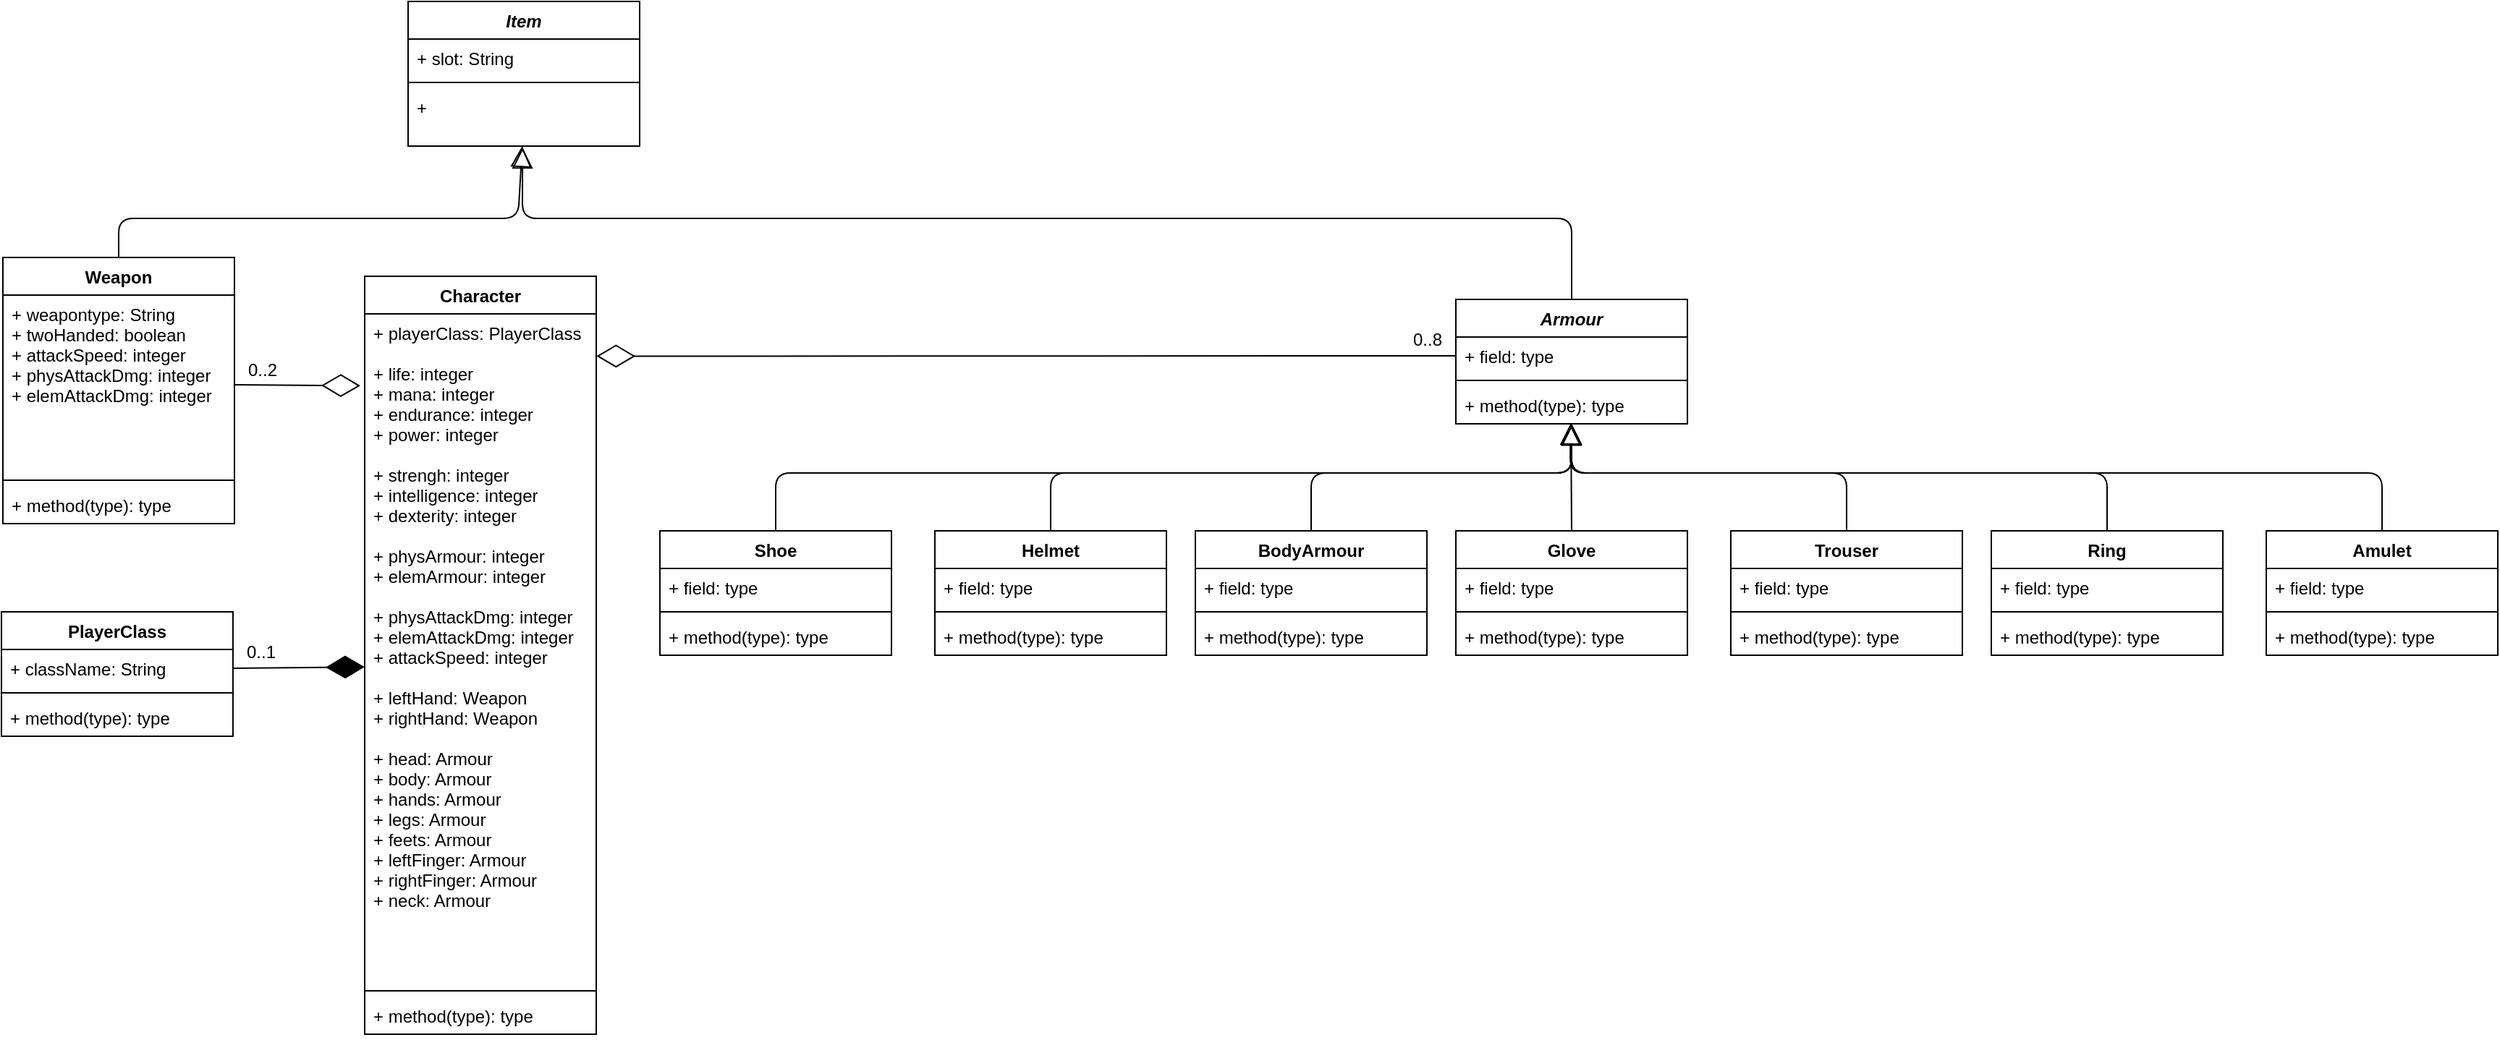 <mxfile version="14.2.7" type="device"><diagram id="z42yw22yz84whNjgM6HL" name="Page-1"><mxGraphModel dx="1185" dy="635" grid="1" gridSize="10" guides="1" tooltips="1" connect="1" arrows="1" fold="1" page="1" pageScale="1" pageWidth="827" pageHeight="1169" math="0" shadow="0"><root><mxCell id="0"/><mxCell id="1" parent="0"/><mxCell id="AYrYqdAPjFX4JY3LDJkN-81" value="Character" style="swimlane;fontStyle=1;align=center;verticalAlign=top;childLayout=stackLayout;horizontal=1;startSize=26;horizontalStack=0;resizeParent=1;resizeParentMax=0;resizeLast=0;collapsible=1;marginBottom=0;" vertex="1" parent="1"><mxGeometry x="300" y="320" width="160" height="524" as="geometry"/></mxCell><mxCell id="AYrYqdAPjFX4JY3LDJkN-82" value="+ playerClass: PlayerClass&#10;&#10;+ life: integer&#10;+ mana: integer&#10;+ endurance: integer&#10;+ power: integer&#10;&#10;+ strengh: integer&#10;+ intelligence: integer&#10;+ dexterity: integer&#10;&#10;+ physArmour: integer&#10;+ elemArmour: integer&#10;&#10;+ physAttackDmg: integer&#10;+ elemAttackDmg: integer&#10;+ attackSpeed: integer&#10;&#10;+ leftHand: Weapon&#10;+ rightHand: Weapon&#10;&#10;+ head: Armour&#10;+ body: Armour&#10;+ hands: Armour&#10;+ legs: Armour&#10;+ feets: Armour&#10;+ leftFinger: Armour&#10;+ rightFinger: Armour&#10;+ neck: Armour" style="text;strokeColor=none;fillColor=none;align=left;verticalAlign=top;spacingLeft=4;spacingRight=4;overflow=hidden;rotatable=0;points=[[0,0.5],[1,0.5]];portConstraint=eastwest;" vertex="1" parent="AYrYqdAPjFX4JY3LDJkN-81"><mxGeometry y="26" width="160" height="464" as="geometry"/></mxCell><mxCell id="AYrYqdAPjFX4JY3LDJkN-83" value="" style="line;strokeWidth=1;fillColor=none;align=left;verticalAlign=middle;spacingTop=-1;spacingLeft=3;spacingRight=3;rotatable=0;labelPosition=right;points=[];portConstraint=eastwest;" vertex="1" parent="AYrYqdAPjFX4JY3LDJkN-81"><mxGeometry y="490" width="160" height="8" as="geometry"/></mxCell><mxCell id="AYrYqdAPjFX4JY3LDJkN-84" value="+ method(type): type" style="text;strokeColor=none;fillColor=none;align=left;verticalAlign=top;spacingLeft=4;spacingRight=4;overflow=hidden;rotatable=0;points=[[0,0.5],[1,0.5]];portConstraint=eastwest;" vertex="1" parent="AYrYqdAPjFX4JY3LDJkN-81"><mxGeometry y="498" width="160" height="26" as="geometry"/></mxCell><mxCell id="AYrYqdAPjFX4JY3LDJkN-80" value="" style="endArrow=block;endFill=0;endSize=12;html=1;entryX=0.497;entryY=1.001;entryDx=0;entryDy=0;entryPerimeter=0;exitX=0.5;exitY=0;exitDx=0;exitDy=0;" edge="1" parent="1" source="AYrYqdAPjFX4JY3LDJkN-66" target="AYrYqdAPjFX4JY3LDJkN-20"><mxGeometry width="160" relative="1" as="geometry"><mxPoint x="1224" y="422" as="sourcePoint"/><mxPoint x="1184" y="436" as="targetPoint"/><Array as="points"><mxPoint x="1694" y="456"/><mxPoint x="1134" y="456"/></Array></mxGeometry></mxCell><mxCell id="AYrYqdAPjFX4JY3LDJkN-6" value="Item" style="swimlane;fontStyle=3;align=center;verticalAlign=top;childLayout=stackLayout;horizontal=1;startSize=26;horizontalStack=0;resizeParent=1;resizeParentMax=0;resizeLast=0;collapsible=1;marginBottom=0;" vertex="1" parent="1"><mxGeometry x="330" y="130" width="160" height="100" as="geometry"><mxRectangle x="330" y="140" width="60" height="26" as="alternateBounds"/></mxGeometry></mxCell><mxCell id="AYrYqdAPjFX4JY3LDJkN-7" value="+ slot: String" style="text;strokeColor=none;fillColor=none;align=left;verticalAlign=top;spacingLeft=4;spacingRight=4;overflow=hidden;rotatable=0;points=[[0,0.5],[1,0.5]];portConstraint=eastwest;" vertex="1" parent="AYrYqdAPjFX4JY3LDJkN-6"><mxGeometry y="26" width="160" height="26" as="geometry"/></mxCell><mxCell id="AYrYqdAPjFX4JY3LDJkN-8" value="" style="line;strokeWidth=1;fillColor=none;align=left;verticalAlign=middle;spacingTop=-1;spacingLeft=3;spacingRight=3;rotatable=0;labelPosition=right;points=[];portConstraint=eastwest;" vertex="1" parent="AYrYqdAPjFX4JY3LDJkN-6"><mxGeometry y="52" width="160" height="8" as="geometry"/></mxCell><mxCell id="AYrYqdAPjFX4JY3LDJkN-9" value="+" style="text;strokeColor=none;fillColor=none;align=left;verticalAlign=top;spacingLeft=4;spacingRight=4;overflow=hidden;rotatable=0;points=[[0,0.5],[1,0.5]];portConstraint=eastwest;" vertex="1" parent="AYrYqdAPjFX4JY3LDJkN-6"><mxGeometry y="60" width="160" height="40" as="geometry"/></mxCell><mxCell id="AYrYqdAPjFX4JY3LDJkN-13" value="Weapon" style="swimlane;fontStyle=1;align=center;verticalAlign=top;childLayout=stackLayout;horizontal=1;startSize=26;horizontalStack=0;resizeParent=1;resizeParentMax=0;resizeLast=0;collapsible=1;marginBottom=0;" vertex="1" parent="1"><mxGeometry x="50" y="307" width="160" height="184" as="geometry"/></mxCell><mxCell id="AYrYqdAPjFX4JY3LDJkN-14" value="+ weapontype: String&#10;+ twoHanded: boolean&#10;+ attackSpeed: integer&#10;+ physAttackDmg: integer&#10;+ elemAttackDmg: integer" style="text;strokeColor=none;fillColor=none;align=left;verticalAlign=top;spacingLeft=4;spacingRight=4;overflow=hidden;rotatable=0;points=[[0,0.5],[1,0.5]];portConstraint=eastwest;" vertex="1" parent="AYrYqdAPjFX4JY3LDJkN-13"><mxGeometry y="26" width="160" height="124" as="geometry"/></mxCell><mxCell id="AYrYqdAPjFX4JY3LDJkN-15" value="" style="line;strokeWidth=1;fillColor=none;align=left;verticalAlign=middle;spacingTop=-1;spacingLeft=3;spacingRight=3;rotatable=0;labelPosition=right;points=[];portConstraint=eastwest;" vertex="1" parent="AYrYqdAPjFX4JY3LDJkN-13"><mxGeometry y="150" width="160" height="8" as="geometry"/></mxCell><mxCell id="AYrYqdAPjFX4JY3LDJkN-16" value="+ method(type): type" style="text;strokeColor=none;fillColor=none;align=left;verticalAlign=top;spacingLeft=4;spacingRight=4;overflow=hidden;rotatable=0;points=[[0,0.5],[1,0.5]];portConstraint=eastwest;" vertex="1" parent="AYrYqdAPjFX4JY3LDJkN-13"><mxGeometry y="158" width="160" height="26" as="geometry"/></mxCell><mxCell id="AYrYqdAPjFX4JY3LDJkN-17" value="Armour" style="swimlane;fontStyle=3;align=center;verticalAlign=top;childLayout=stackLayout;horizontal=1;startSize=26;horizontalStack=0;resizeParent=1;resizeParentMax=0;resizeLast=0;collapsible=1;marginBottom=0;" vertex="1" parent="1"><mxGeometry x="1054" y="336" width="160" height="86" as="geometry"/></mxCell><mxCell id="AYrYqdAPjFX4JY3LDJkN-18" value="+ field: type" style="text;strokeColor=none;fillColor=none;align=left;verticalAlign=top;spacingLeft=4;spacingRight=4;overflow=hidden;rotatable=0;points=[[0,0.5],[1,0.5]];portConstraint=eastwest;" vertex="1" parent="AYrYqdAPjFX4JY3LDJkN-17"><mxGeometry y="26" width="160" height="26" as="geometry"/></mxCell><mxCell id="AYrYqdAPjFX4JY3LDJkN-19" value="" style="line;strokeWidth=1;fillColor=none;align=left;verticalAlign=middle;spacingTop=-1;spacingLeft=3;spacingRight=3;rotatable=0;labelPosition=right;points=[];portConstraint=eastwest;" vertex="1" parent="AYrYqdAPjFX4JY3LDJkN-17"><mxGeometry y="52" width="160" height="8" as="geometry"/></mxCell><mxCell id="AYrYqdAPjFX4JY3LDJkN-20" value="+ method(type): type" style="text;strokeColor=none;fillColor=none;align=left;verticalAlign=top;spacingLeft=4;spacingRight=4;overflow=hidden;rotatable=0;points=[[0,0.5],[1,0.5]];portConstraint=eastwest;" vertex="1" parent="AYrYqdAPjFX4JY3LDJkN-17"><mxGeometry y="60" width="160" height="26" as="geometry"/></mxCell><mxCell id="AYrYqdAPjFX4JY3LDJkN-28" value="" style="endArrow=block;endFill=0;endSize=12;html=1;exitX=0.5;exitY=0;exitDx=0;exitDy=0;" edge="1" parent="1" source="AYrYqdAPjFX4JY3LDJkN-13" target="AYrYqdAPjFX4JY3LDJkN-9"><mxGeometry width="160" relative="1" as="geometry"><mxPoint x="280" y="300" as="sourcePoint"/><mxPoint x="406" y="320" as="targetPoint"/><Array as="points"><mxPoint x="130" y="280"/><mxPoint x="406" y="280"/></Array></mxGeometry></mxCell><mxCell id="AYrYqdAPjFX4JY3LDJkN-29" value="" style="endArrow=block;endFill=0;endSize=12;html=1;exitX=0.5;exitY=0;exitDx=0;exitDy=0;entryX=0.494;entryY=1.025;entryDx=0;entryDy=0;entryPerimeter=0;" edge="1" parent="1" source="AYrYqdAPjFX4JY3LDJkN-17" target="AYrYqdAPjFX4JY3LDJkN-9"><mxGeometry width="160" relative="1" as="geometry"><mxPoint x="390" y="280" as="sourcePoint"/><mxPoint x="490" y="270" as="targetPoint"/><Array as="points"><mxPoint x="1134" y="280"/><mxPoint x="409" y="280"/></Array></mxGeometry></mxCell><mxCell id="AYrYqdAPjFX4JY3LDJkN-42" value="BodyArmour" style="swimlane;fontStyle=1;align=center;verticalAlign=top;childLayout=stackLayout;horizontal=1;startSize=26;horizontalStack=0;resizeParent=1;resizeParentMax=0;resizeLast=0;collapsible=1;marginBottom=0;" vertex="1" parent="1"><mxGeometry x="874" y="496" width="160" height="86" as="geometry"/></mxCell><mxCell id="AYrYqdAPjFX4JY3LDJkN-43" value="+ field: type" style="text;strokeColor=none;fillColor=none;align=left;verticalAlign=top;spacingLeft=4;spacingRight=4;overflow=hidden;rotatable=0;points=[[0,0.5],[1,0.5]];portConstraint=eastwest;" vertex="1" parent="AYrYqdAPjFX4JY3LDJkN-42"><mxGeometry y="26" width="160" height="26" as="geometry"/></mxCell><mxCell id="AYrYqdAPjFX4JY3LDJkN-44" value="" style="line;strokeWidth=1;fillColor=none;align=left;verticalAlign=middle;spacingTop=-1;spacingLeft=3;spacingRight=3;rotatable=0;labelPosition=right;points=[];portConstraint=eastwest;" vertex="1" parent="AYrYqdAPjFX4JY3LDJkN-42"><mxGeometry y="52" width="160" height="8" as="geometry"/></mxCell><mxCell id="AYrYqdAPjFX4JY3LDJkN-45" value="+ method(type): type" style="text;strokeColor=none;fillColor=none;align=left;verticalAlign=top;spacingLeft=4;spacingRight=4;overflow=hidden;rotatable=0;points=[[0,0.5],[1,0.5]];portConstraint=eastwest;" vertex="1" parent="AYrYqdAPjFX4JY3LDJkN-42"><mxGeometry y="60" width="160" height="26" as="geometry"/></mxCell><mxCell id="AYrYqdAPjFX4JY3LDJkN-46" value="Helmet" style="swimlane;fontStyle=1;align=center;verticalAlign=top;childLayout=stackLayout;horizontal=1;startSize=26;horizontalStack=0;resizeParent=1;resizeParentMax=0;resizeLast=0;collapsible=1;marginBottom=0;" vertex="1" parent="1"><mxGeometry x="694" y="496" width="160" height="86" as="geometry"/></mxCell><mxCell id="AYrYqdAPjFX4JY3LDJkN-47" value="+ field: type" style="text;strokeColor=none;fillColor=none;align=left;verticalAlign=top;spacingLeft=4;spacingRight=4;overflow=hidden;rotatable=0;points=[[0,0.5],[1,0.5]];portConstraint=eastwest;" vertex="1" parent="AYrYqdAPjFX4JY3LDJkN-46"><mxGeometry y="26" width="160" height="26" as="geometry"/></mxCell><mxCell id="AYrYqdAPjFX4JY3LDJkN-48" value="" style="line;strokeWidth=1;fillColor=none;align=left;verticalAlign=middle;spacingTop=-1;spacingLeft=3;spacingRight=3;rotatable=0;labelPosition=right;points=[];portConstraint=eastwest;" vertex="1" parent="AYrYqdAPjFX4JY3LDJkN-46"><mxGeometry y="52" width="160" height="8" as="geometry"/></mxCell><mxCell id="AYrYqdAPjFX4JY3LDJkN-49" value="+ method(type): type" style="text;strokeColor=none;fillColor=none;align=left;verticalAlign=top;spacingLeft=4;spacingRight=4;overflow=hidden;rotatable=0;points=[[0,0.5],[1,0.5]];portConstraint=eastwest;" vertex="1" parent="AYrYqdAPjFX4JY3LDJkN-46"><mxGeometry y="60" width="160" height="26" as="geometry"/></mxCell><mxCell id="AYrYqdAPjFX4JY3LDJkN-50" value="Shoe" style="swimlane;fontStyle=1;align=center;verticalAlign=top;childLayout=stackLayout;horizontal=1;startSize=26;horizontalStack=0;resizeParent=1;resizeParentMax=0;resizeLast=0;collapsible=1;marginBottom=0;" vertex="1" parent="1"><mxGeometry x="504" y="496" width="160" height="86" as="geometry"/></mxCell><mxCell id="AYrYqdAPjFX4JY3LDJkN-51" value="+ field: type" style="text;strokeColor=none;fillColor=none;align=left;verticalAlign=top;spacingLeft=4;spacingRight=4;overflow=hidden;rotatable=0;points=[[0,0.5],[1,0.5]];portConstraint=eastwest;" vertex="1" parent="AYrYqdAPjFX4JY3LDJkN-50"><mxGeometry y="26" width="160" height="26" as="geometry"/></mxCell><mxCell id="AYrYqdAPjFX4JY3LDJkN-52" value="" style="line;strokeWidth=1;fillColor=none;align=left;verticalAlign=middle;spacingTop=-1;spacingLeft=3;spacingRight=3;rotatable=0;labelPosition=right;points=[];portConstraint=eastwest;" vertex="1" parent="AYrYqdAPjFX4JY3LDJkN-50"><mxGeometry y="52" width="160" height="8" as="geometry"/></mxCell><mxCell id="AYrYqdAPjFX4JY3LDJkN-53" value="+ method(type): type" style="text;strokeColor=none;fillColor=none;align=left;verticalAlign=top;spacingLeft=4;spacingRight=4;overflow=hidden;rotatable=0;points=[[0,0.5],[1,0.5]];portConstraint=eastwest;" vertex="1" parent="AYrYqdAPjFX4JY3LDJkN-50"><mxGeometry y="60" width="160" height="26" as="geometry"/></mxCell><mxCell id="AYrYqdAPjFX4JY3LDJkN-54" value="Glove" style="swimlane;fontStyle=1;align=center;verticalAlign=top;childLayout=stackLayout;horizontal=1;startSize=26;horizontalStack=0;resizeParent=1;resizeParentMax=0;resizeLast=0;collapsible=1;marginBottom=0;" vertex="1" parent="1"><mxGeometry x="1054" y="496" width="160" height="86" as="geometry"/></mxCell><mxCell id="AYrYqdAPjFX4JY3LDJkN-55" value="+ field: type" style="text;strokeColor=none;fillColor=none;align=left;verticalAlign=top;spacingLeft=4;spacingRight=4;overflow=hidden;rotatable=0;points=[[0,0.5],[1,0.5]];portConstraint=eastwest;" vertex="1" parent="AYrYqdAPjFX4JY3LDJkN-54"><mxGeometry y="26" width="160" height="26" as="geometry"/></mxCell><mxCell id="AYrYqdAPjFX4JY3LDJkN-56" value="" style="line;strokeWidth=1;fillColor=none;align=left;verticalAlign=middle;spacingTop=-1;spacingLeft=3;spacingRight=3;rotatable=0;labelPosition=right;points=[];portConstraint=eastwest;" vertex="1" parent="AYrYqdAPjFX4JY3LDJkN-54"><mxGeometry y="52" width="160" height="8" as="geometry"/></mxCell><mxCell id="AYrYqdAPjFX4JY3LDJkN-57" value="+ method(type): type" style="text;strokeColor=none;fillColor=none;align=left;verticalAlign=top;spacingLeft=4;spacingRight=4;overflow=hidden;rotatable=0;points=[[0,0.5],[1,0.5]];portConstraint=eastwest;" vertex="1" parent="AYrYqdAPjFX4JY3LDJkN-54"><mxGeometry y="60" width="160" height="26" as="geometry"/></mxCell><mxCell id="AYrYqdAPjFX4JY3LDJkN-58" value="Trouser" style="swimlane;fontStyle=1;align=center;verticalAlign=top;childLayout=stackLayout;horizontal=1;startSize=26;horizontalStack=0;resizeParent=1;resizeParentMax=0;resizeLast=0;collapsible=1;marginBottom=0;" vertex="1" parent="1"><mxGeometry x="1244" y="496" width="160" height="86" as="geometry"/></mxCell><mxCell id="AYrYqdAPjFX4JY3LDJkN-59" value="+ field: type" style="text;strokeColor=none;fillColor=none;align=left;verticalAlign=top;spacingLeft=4;spacingRight=4;overflow=hidden;rotatable=0;points=[[0,0.5],[1,0.5]];portConstraint=eastwest;" vertex="1" parent="AYrYqdAPjFX4JY3LDJkN-58"><mxGeometry y="26" width="160" height="26" as="geometry"/></mxCell><mxCell id="AYrYqdAPjFX4JY3LDJkN-60" value="" style="line;strokeWidth=1;fillColor=none;align=left;verticalAlign=middle;spacingTop=-1;spacingLeft=3;spacingRight=3;rotatable=0;labelPosition=right;points=[];portConstraint=eastwest;" vertex="1" parent="AYrYqdAPjFX4JY3LDJkN-58"><mxGeometry y="52" width="160" height="8" as="geometry"/></mxCell><mxCell id="AYrYqdAPjFX4JY3LDJkN-61" value="+ method(type): type" style="text;strokeColor=none;fillColor=none;align=left;verticalAlign=top;spacingLeft=4;spacingRight=4;overflow=hidden;rotatable=0;points=[[0,0.5],[1,0.5]];portConstraint=eastwest;" vertex="1" parent="AYrYqdAPjFX4JY3LDJkN-58"><mxGeometry y="60" width="160" height="26" as="geometry"/></mxCell><mxCell id="AYrYqdAPjFX4JY3LDJkN-62" value="Ring" style="swimlane;fontStyle=1;align=center;verticalAlign=top;childLayout=stackLayout;horizontal=1;startSize=26;horizontalStack=0;resizeParent=1;resizeParentMax=0;resizeLast=0;collapsible=1;marginBottom=0;" vertex="1" parent="1"><mxGeometry x="1424" y="496" width="160" height="86" as="geometry"/></mxCell><mxCell id="AYrYqdAPjFX4JY3LDJkN-63" value="+ field: type" style="text;strokeColor=none;fillColor=none;align=left;verticalAlign=top;spacingLeft=4;spacingRight=4;overflow=hidden;rotatable=0;points=[[0,0.5],[1,0.5]];portConstraint=eastwest;" vertex="1" parent="AYrYqdAPjFX4JY3LDJkN-62"><mxGeometry y="26" width="160" height="26" as="geometry"/></mxCell><mxCell id="AYrYqdAPjFX4JY3LDJkN-64" value="" style="line;strokeWidth=1;fillColor=none;align=left;verticalAlign=middle;spacingTop=-1;spacingLeft=3;spacingRight=3;rotatable=0;labelPosition=right;points=[];portConstraint=eastwest;" vertex="1" parent="AYrYqdAPjFX4JY3LDJkN-62"><mxGeometry y="52" width="160" height="8" as="geometry"/></mxCell><mxCell id="AYrYqdAPjFX4JY3LDJkN-65" value="+ method(type): type" style="text;strokeColor=none;fillColor=none;align=left;verticalAlign=top;spacingLeft=4;spacingRight=4;overflow=hidden;rotatable=0;points=[[0,0.5],[1,0.5]];portConstraint=eastwest;" vertex="1" parent="AYrYqdAPjFX4JY3LDJkN-62"><mxGeometry y="60" width="160" height="26" as="geometry"/></mxCell><mxCell id="AYrYqdAPjFX4JY3LDJkN-66" value="Amulet" style="swimlane;fontStyle=1;align=center;verticalAlign=top;childLayout=stackLayout;horizontal=1;startSize=26;horizontalStack=0;resizeParent=1;resizeParentMax=0;resizeLast=0;collapsible=1;marginBottom=0;" vertex="1" parent="1"><mxGeometry x="1614" y="496" width="160" height="86" as="geometry"/></mxCell><mxCell id="AYrYqdAPjFX4JY3LDJkN-67" value="+ field: type" style="text;strokeColor=none;fillColor=none;align=left;verticalAlign=top;spacingLeft=4;spacingRight=4;overflow=hidden;rotatable=0;points=[[0,0.5],[1,0.5]];portConstraint=eastwest;" vertex="1" parent="AYrYqdAPjFX4JY3LDJkN-66"><mxGeometry y="26" width="160" height="26" as="geometry"/></mxCell><mxCell id="AYrYqdAPjFX4JY3LDJkN-68" value="" style="line;strokeWidth=1;fillColor=none;align=left;verticalAlign=middle;spacingTop=-1;spacingLeft=3;spacingRight=3;rotatable=0;labelPosition=right;points=[];portConstraint=eastwest;" vertex="1" parent="AYrYqdAPjFX4JY3LDJkN-66"><mxGeometry y="52" width="160" height="8" as="geometry"/></mxCell><mxCell id="AYrYqdAPjFX4JY3LDJkN-69" value="+ method(type): type" style="text;strokeColor=none;fillColor=none;align=left;verticalAlign=top;spacingLeft=4;spacingRight=4;overflow=hidden;rotatable=0;points=[[0,0.5],[1,0.5]];portConstraint=eastwest;" vertex="1" parent="AYrYqdAPjFX4JY3LDJkN-66"><mxGeometry y="60" width="160" height="26" as="geometry"/></mxCell><mxCell id="AYrYqdAPjFX4JY3LDJkN-74" value="" style="endArrow=block;endFill=0;endSize=12;html=1;exitX=0.5;exitY=0;exitDx=0;exitDy=0;" edge="1" parent="1" source="AYrYqdAPjFX4JY3LDJkN-50" target="AYrYqdAPjFX4JY3LDJkN-20"><mxGeometry width="160" relative="1" as="geometry"><mxPoint x="794" y="456" as="sourcePoint"/><mxPoint x="1144" y="446" as="targetPoint"/><Array as="points"><mxPoint x="584" y="456"/><mxPoint x="1134" y="456"/></Array></mxGeometry></mxCell><mxCell id="AYrYqdAPjFX4JY3LDJkN-75" value="" style="endArrow=block;endFill=0;endSize=12;html=1;entryX=0.5;entryY=1.023;entryDx=0;entryDy=0;entryPerimeter=0;exitX=0.5;exitY=0;exitDx=0;exitDy=0;" edge="1" parent="1" source="AYrYqdAPjFX4JY3LDJkN-46" target="AYrYqdAPjFX4JY3LDJkN-20"><mxGeometry width="160" relative="1" as="geometry"><mxPoint x="974" y="476" as="sourcePoint"/><mxPoint x="1134" y="476" as="targetPoint"/><Array as="points"><mxPoint x="774" y="456"/><mxPoint x="1134" y="456"/></Array></mxGeometry></mxCell><mxCell id="AYrYqdAPjFX4JY3LDJkN-76" value="" style="endArrow=block;endFill=0;endSize=12;html=1;entryX=0.5;entryY=1.001;entryDx=0;entryDy=0;entryPerimeter=0;exitX=0.5;exitY=0;exitDx=0;exitDy=0;" edge="1" parent="1" source="AYrYqdAPjFX4JY3LDJkN-42" target="AYrYqdAPjFX4JY3LDJkN-20"><mxGeometry width="160" relative="1" as="geometry"><mxPoint x="964" y="476" as="sourcePoint"/><mxPoint x="1134" y="466" as="targetPoint"/><Array as="points"><mxPoint x="954" y="456"/><mxPoint x="1134" y="456"/></Array></mxGeometry></mxCell><mxCell id="AYrYqdAPjFX4JY3LDJkN-77" value="" style="endArrow=block;endFill=0;endSize=12;html=1;entryX=0.497;entryY=0.999;entryDx=0;entryDy=0;entryPerimeter=0;exitX=0.5;exitY=0;exitDx=0;exitDy=0;" edge="1" parent="1" source="AYrYqdAPjFX4JY3LDJkN-54" target="AYrYqdAPjFX4JY3LDJkN-20"><mxGeometry width="160" relative="1" as="geometry"><mxPoint x="1024" y="486" as="sourcePoint"/><mxPoint x="1094" y="446" as="targetPoint"/></mxGeometry></mxCell><mxCell id="AYrYqdAPjFX4JY3LDJkN-78" value="" style="endArrow=block;endFill=0;endSize=12;html=1;exitX=0.5;exitY=0;exitDx=0;exitDy=0;entryX=0.495;entryY=1.002;entryDx=0;entryDy=0;entryPerimeter=0;" edge="1" parent="1" source="AYrYqdAPjFX4JY3LDJkN-62" target="AYrYqdAPjFX4JY3LDJkN-20"><mxGeometry width="160" relative="1" as="geometry"><mxPoint x="1234" y="436" as="sourcePoint"/><mxPoint x="1164" y="436" as="targetPoint"/><Array as="points"><mxPoint x="1504" y="456"/><mxPoint x="1133" y="456"/></Array></mxGeometry></mxCell><mxCell id="AYrYqdAPjFX4JY3LDJkN-79" value="" style="endArrow=block;endFill=0;endSize=12;html=1;entryX=0.498;entryY=0.999;entryDx=0;entryDy=0;entryPerimeter=0;exitX=0.5;exitY=0;exitDx=0;exitDy=0;" edge="1" parent="1" source="AYrYqdAPjFX4JY3LDJkN-58" target="AYrYqdAPjFX4JY3LDJkN-20"><mxGeometry width="160" relative="1" as="geometry"><mxPoint x="1164" y="466" as="sourcePoint"/><mxPoint x="1154" y="436" as="targetPoint"/><Array as="points"><mxPoint x="1324" y="456"/><mxPoint x="1134" y="456"/></Array></mxGeometry></mxCell><mxCell id="AYrYqdAPjFX4JY3LDJkN-89" value="0..2" style="text;html=1;align=center;verticalAlign=middle;resizable=0;points=[];autosize=1;" vertex="1" parent="1"><mxGeometry x="209" y="375" width="40" height="20" as="geometry"/></mxCell><mxCell id="AYrYqdAPjFX4JY3LDJkN-90" value="" style="endArrow=diamondThin;endFill=0;endSize=24;html=1;strokeColor=#000000;strokeWidth=1;align=center;entryX=-0.019;entryY=0.107;entryDx=0;entryDy=0;exitX=1;exitY=0.5;exitDx=0;exitDy=0;entryPerimeter=0;" edge="1" parent="1" source="AYrYqdAPjFX4JY3LDJkN-14" target="AYrYqdAPjFX4JY3LDJkN-82"><mxGeometry width="160" relative="1" as="geometry"><mxPoint x="380" y="320" as="sourcePoint"/><mxPoint x="540" y="320" as="targetPoint"/></mxGeometry></mxCell><mxCell id="AYrYqdAPjFX4JY3LDJkN-92" value="" style="endArrow=diamondThin;endFill=0;endSize=24;html=1;strokeColor=#000000;strokeWidth=1;align=center;entryX=1.001;entryY=0.063;entryDx=0;entryDy=0;entryPerimeter=0;exitX=0;exitY=0.5;exitDx=0;exitDy=0;" edge="1" parent="1" source="AYrYqdAPjFX4JY3LDJkN-18" target="AYrYqdAPjFX4JY3LDJkN-82"><mxGeometry width="160" relative="1" as="geometry"><mxPoint x="570" y="630" as="sourcePoint"/><mxPoint x="730" y="630" as="targetPoint"/></mxGeometry></mxCell><mxCell id="AYrYqdAPjFX4JY3LDJkN-94" value="0..8" style="text;html=1;align=center;verticalAlign=middle;resizable=0;points=[];autosize=1;" vertex="1" parent="1"><mxGeometry x="1014" y="354" width="40" height="20" as="geometry"/></mxCell><mxCell id="AYrYqdAPjFX4JY3LDJkN-95" value="PlayerClass" style="swimlane;fontStyle=1;align=center;verticalAlign=top;childLayout=stackLayout;horizontal=1;startSize=26;horizontalStack=0;resizeParent=1;resizeParentMax=0;resizeLast=0;collapsible=1;marginBottom=0;" vertex="1" parent="1"><mxGeometry x="49" y="552" width="160" height="86" as="geometry"/></mxCell><mxCell id="AYrYqdAPjFX4JY3LDJkN-96" value="+ className: String" style="text;strokeColor=none;fillColor=none;align=left;verticalAlign=top;spacingLeft=4;spacingRight=4;overflow=hidden;rotatable=0;points=[[0,0.5],[1,0.5]];portConstraint=eastwest;" vertex="1" parent="AYrYqdAPjFX4JY3LDJkN-95"><mxGeometry y="26" width="160" height="26" as="geometry"/></mxCell><mxCell id="AYrYqdAPjFX4JY3LDJkN-97" value="" style="line;strokeWidth=1;fillColor=none;align=left;verticalAlign=middle;spacingTop=-1;spacingLeft=3;spacingRight=3;rotatable=0;labelPosition=right;points=[];portConstraint=eastwest;" vertex="1" parent="AYrYqdAPjFX4JY3LDJkN-95"><mxGeometry y="52" width="160" height="8" as="geometry"/></mxCell><mxCell id="AYrYqdAPjFX4JY3LDJkN-98" value="+ method(type): type" style="text;strokeColor=none;fillColor=none;align=left;verticalAlign=top;spacingLeft=4;spacingRight=4;overflow=hidden;rotatable=0;points=[[0,0.5],[1,0.5]];portConstraint=eastwest;" vertex="1" parent="AYrYqdAPjFX4JY3LDJkN-95"><mxGeometry y="60" width="160" height="26" as="geometry"/></mxCell><mxCell id="AYrYqdAPjFX4JY3LDJkN-100" value="" style="endArrow=diamondThin;endFill=1;endSize=24;html=1;strokeColor=#000000;strokeWidth=1;align=center;entryX=0;entryY=0.526;entryDx=0;entryDy=0;entryPerimeter=0;exitX=1;exitY=0.5;exitDx=0;exitDy=0;" edge="1" parent="1" source="AYrYqdAPjFX4JY3LDJkN-96" target="AYrYqdAPjFX4JY3LDJkN-82"><mxGeometry width="160" relative="1" as="geometry"><mxPoint x="140" y="700" as="sourcePoint"/><mxPoint x="300" y="700" as="targetPoint"/></mxGeometry></mxCell><mxCell id="AYrYqdAPjFX4JY3LDJkN-101" value="0..1" style="text;html=1;align=center;verticalAlign=middle;resizable=0;points=[];autosize=1;" vertex="1" parent="1"><mxGeometry x="208" y="570" width="40" height="20" as="geometry"/></mxCell></root></mxGraphModel></diagram></mxfile>